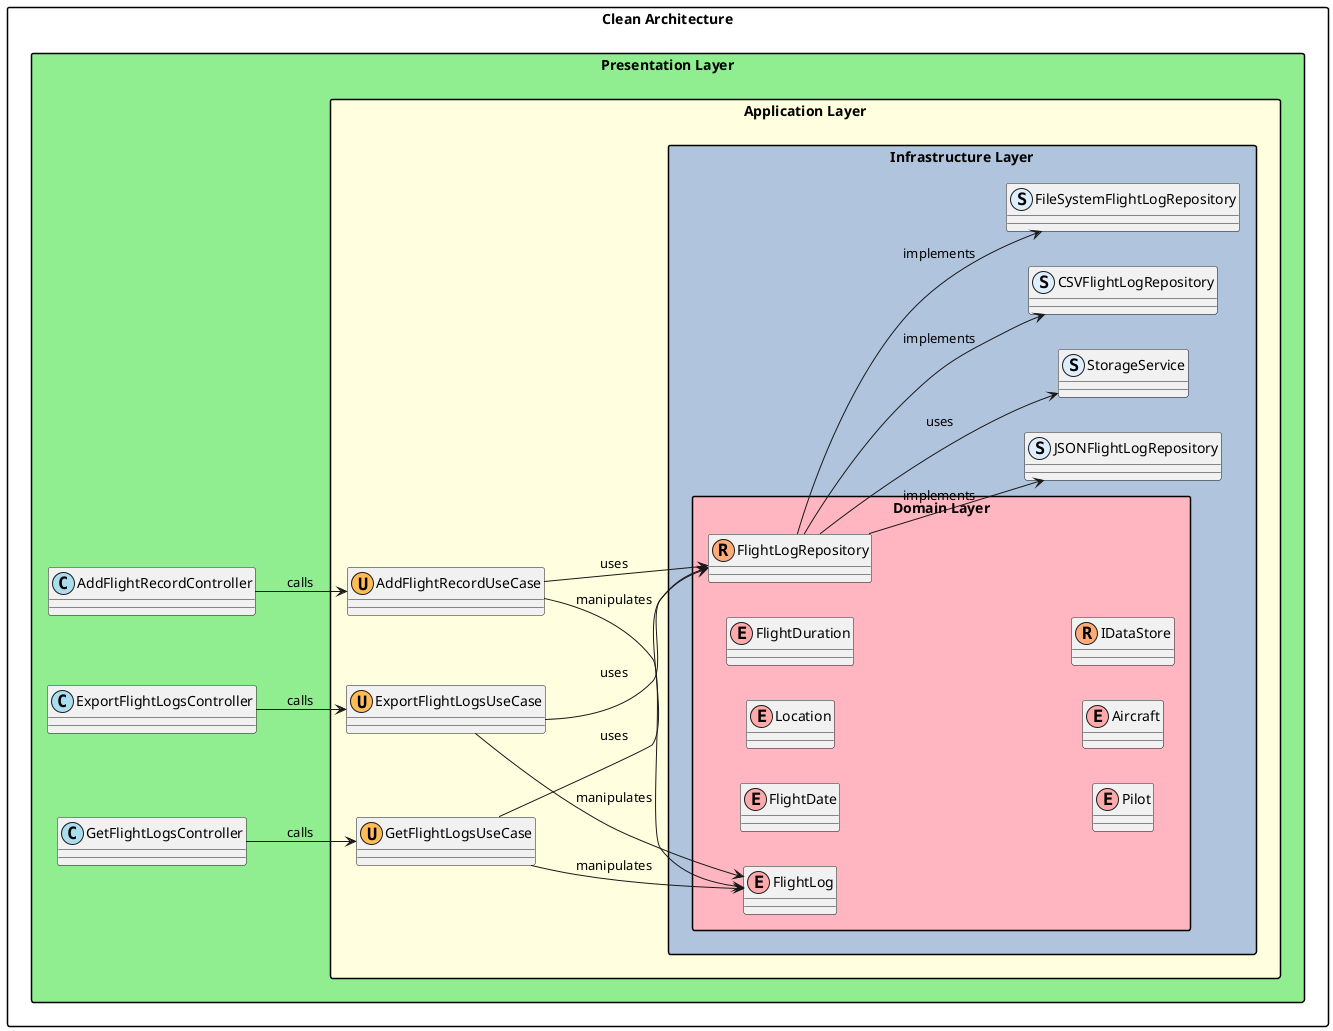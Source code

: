 @startuml CleanArchitecture
!define CONTROLLER(x) class x << (C, #AADDEE) >>
!define USECASE(x) class x << (U, #FFBB55) >>
!define REPOSITORY(x) class x << (R, #FFAA77) >>
!define ENTITY(x) class x << (E, #FFAAAA) >>
!define SERVICE(x) class x << (S, #DDEEFF) >>

' ステレオタイプの色設定
skinparam class {
    BackgroundColor<<C>> #AADDEE
    BackgroundColor<<U>> #FFBB55
    BackgroundColor<<R>> #FFAA77
    BackgroundColor<<E>> #FFAAAA
    BackgroundColor<<S>> #DDEEFF
}

left to right direction
skinparam packageStyle rect

package "Clean Architecture" {
    package "Presentation Layer" #LightGreen {
        CONTROLLER(AddFlightRecordController)
        CONTROLLER(ExportFlightLogsController)
        CONTROLLER(GetFlightLogsController)
        package "Application Layer" #LightYellow {
            USECASE(AddFlightRecordUseCase)
            USECASE(ExportFlightLogsUseCase)
            USECASE(GetFlightLogsUseCase)
            package "Infrastructure Layer" #LightSteelBlue {
                SERVICE(CSVFlightLogRepository)
                SERVICE(FileSystemFlightLogRepository)
                SERVICE(JSONFlightLogRepository)
                SERVICE(StorageService)
                package "Domain Layer" #LightPink {
                    ENTITY(FlightLog)
                    ENTITY(FlightDate)
                    ENTITY(Location)
                    ENTITY(FlightDuration)
                    ENTITY(Pilot)
                    ENTITY(Aircraft)
                    REPOSITORY(FlightLogRepository)
                    REPOSITORY(IDataStore)
                }
            }
        }
    }
}

' 関係の設定
AddFlightRecordController --> AddFlightRecordUseCase : calls
ExportFlightLogsController --> ExportFlightLogsUseCase : calls
GetFlightLogsController --> GetFlightLogsUseCase : calls

AddFlightRecordUseCase --> FlightLog : manipulates
ExportFlightLogsUseCase --> FlightLog : manipulates
GetFlightLogsUseCase --> FlightLog : manipulates

AddFlightRecordUseCase --> FlightLogRepository : uses
ExportFlightLogsUseCase --> FlightLogRepository : uses
GetFlightLogsUseCase --> FlightLogRepository : uses

FlightLogRepository --> CSVFlightLogRepository : implements
FlightLogRepository --> FileSystemFlightLogRepository : implements
FlightLogRepository --> JSONFlightLogRepository : implements
FlightLogRepository --> StorageService : uses
@enduml
